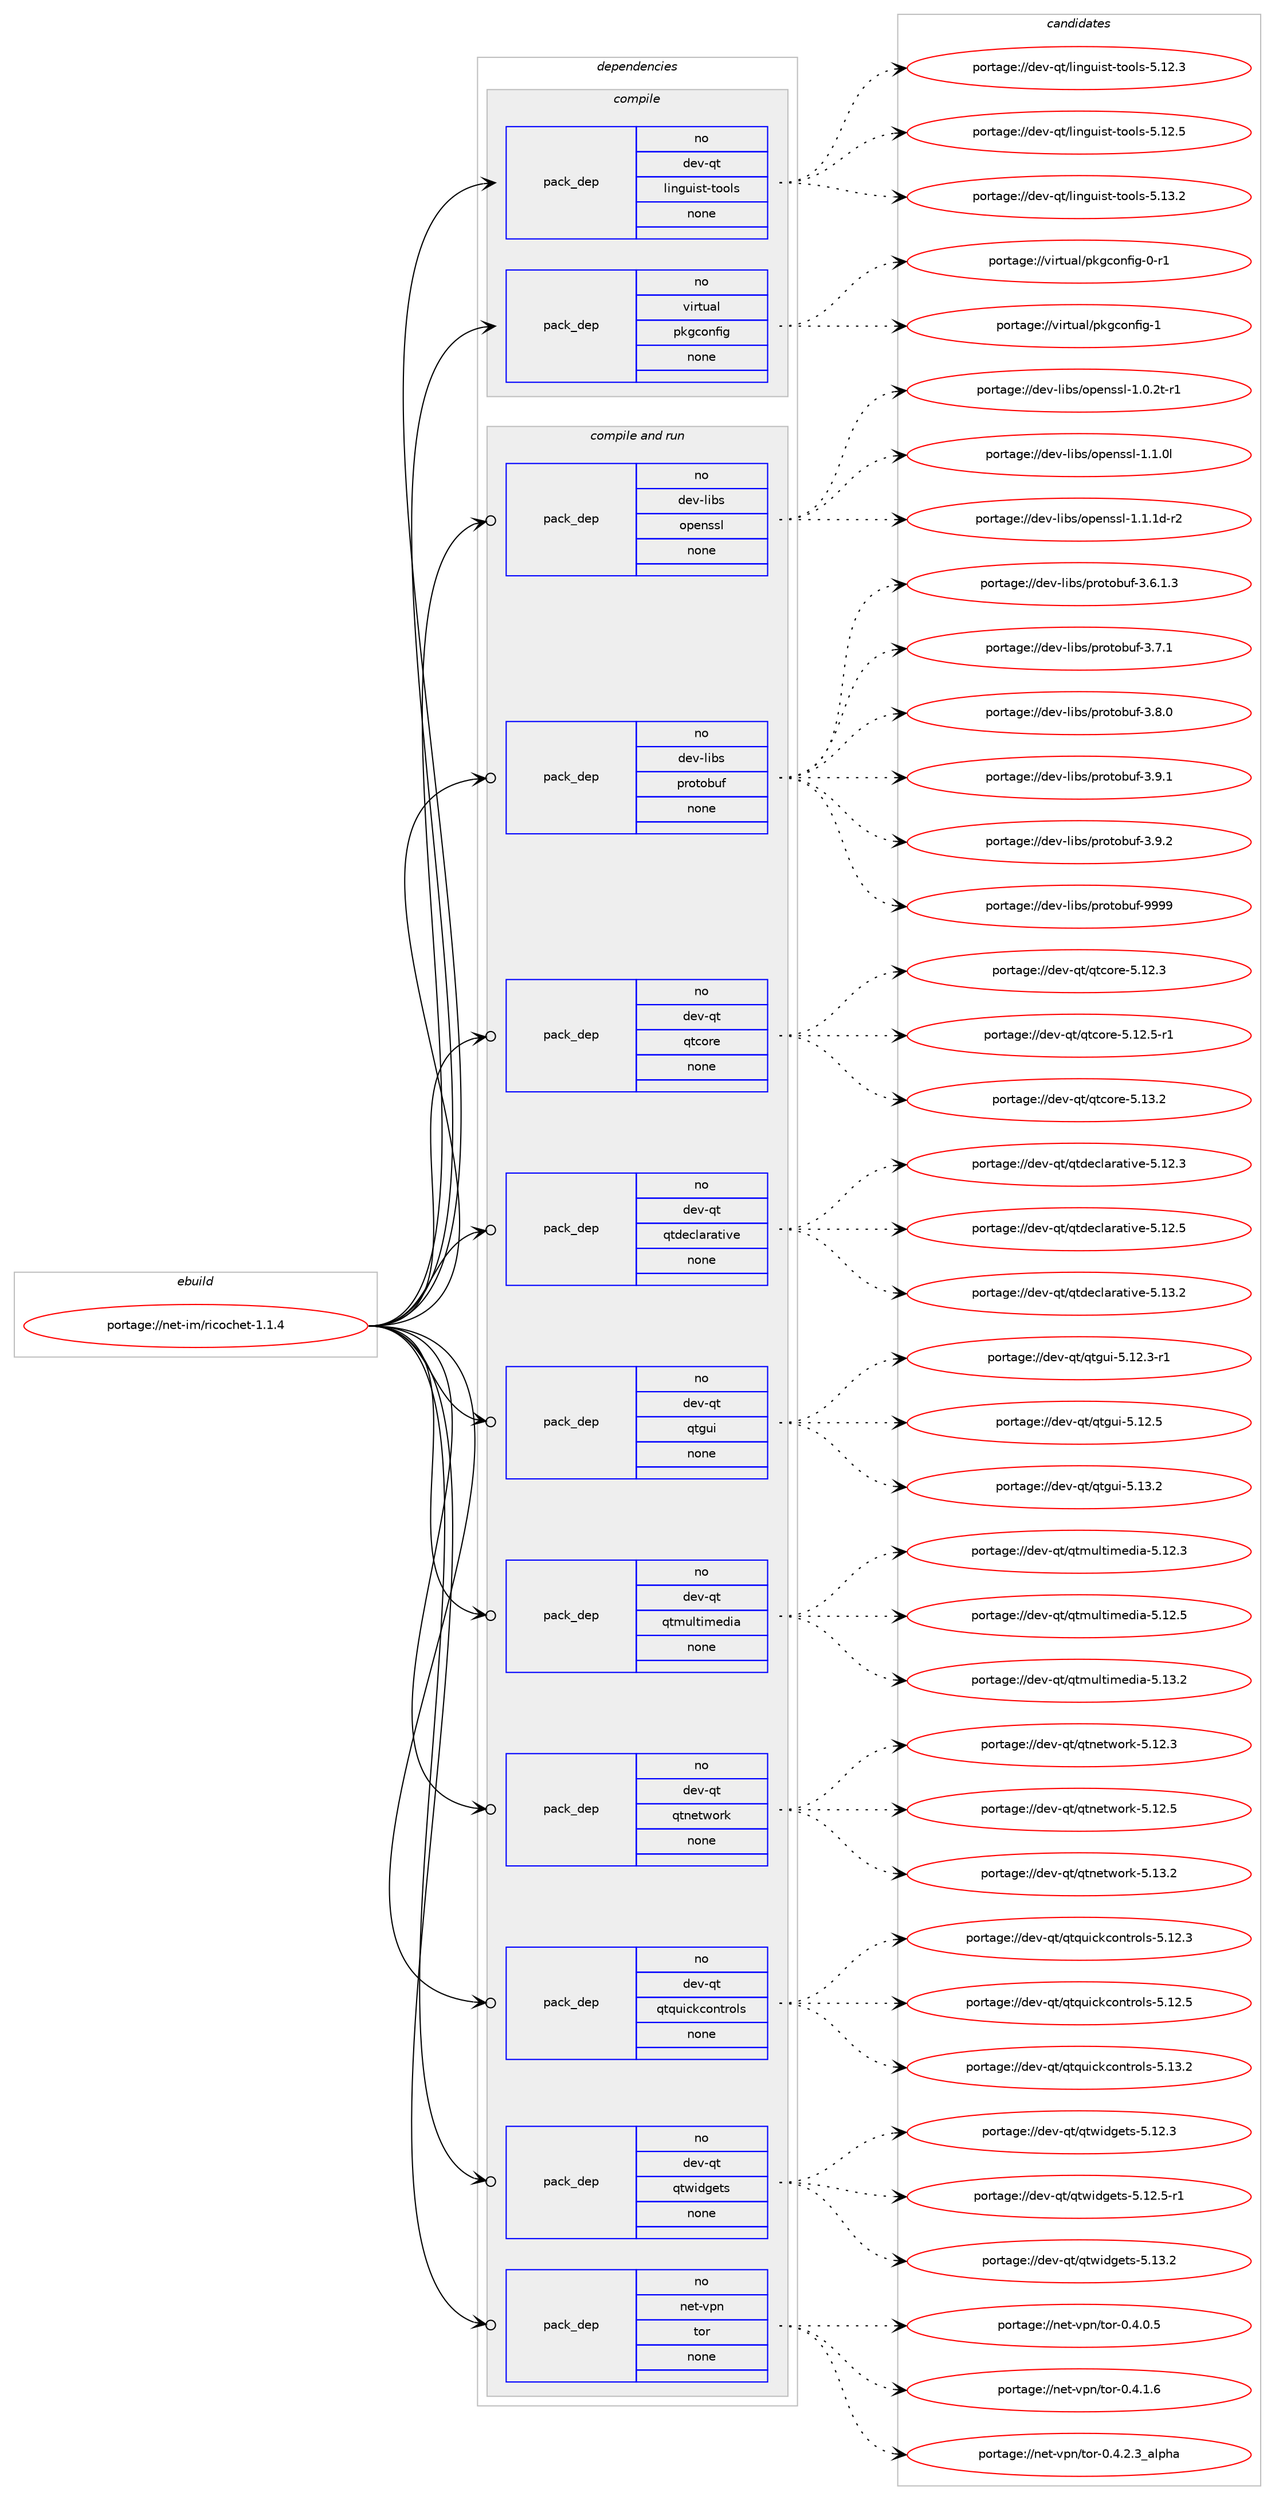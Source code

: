 digraph prolog {

# *************
# Graph options
# *************

newrank=true;
concentrate=true;
compound=true;
graph [rankdir=LR,fontname=Helvetica,fontsize=10,ranksep=1.5];#, ranksep=2.5, nodesep=0.2];
edge  [arrowhead=vee];
node  [fontname=Helvetica,fontsize=10];

# **********
# The ebuild
# **********

subgraph cluster_leftcol {
color=gray;
rank=same;
label=<<i>ebuild</i>>;
id [label="portage://net-im/ricochet-1.1.4", color=red, width=4, href="../net-im/ricochet-1.1.4.svg"];
}

# ****************
# The dependencies
# ****************

subgraph cluster_midcol {
color=gray;
label=<<i>dependencies</i>>;
subgraph cluster_compile {
fillcolor="#eeeeee";
style=filled;
label=<<i>compile</i>>;
subgraph pack261079 {
dependency355955 [label=<<TABLE BORDER="0" CELLBORDER="1" CELLSPACING="0" CELLPADDING="4" WIDTH="220"><TR><TD ROWSPAN="6" CELLPADDING="30">pack_dep</TD></TR><TR><TD WIDTH="110">no</TD></TR><TR><TD>dev-qt</TD></TR><TR><TD>linguist-tools</TD></TR><TR><TD>none</TD></TR><TR><TD></TD></TR></TABLE>>, shape=none, color=blue];
}
id:e -> dependency355955:w [weight=20,style="solid",arrowhead="vee"];
subgraph pack261080 {
dependency355956 [label=<<TABLE BORDER="0" CELLBORDER="1" CELLSPACING="0" CELLPADDING="4" WIDTH="220"><TR><TD ROWSPAN="6" CELLPADDING="30">pack_dep</TD></TR><TR><TD WIDTH="110">no</TD></TR><TR><TD>virtual</TD></TR><TR><TD>pkgconfig</TD></TR><TR><TD>none</TD></TR><TR><TD></TD></TR></TABLE>>, shape=none, color=blue];
}
id:e -> dependency355956:w [weight=20,style="solid",arrowhead="vee"];
}
subgraph cluster_compileandrun {
fillcolor="#eeeeee";
style=filled;
label=<<i>compile and run</i>>;
subgraph pack261081 {
dependency355957 [label=<<TABLE BORDER="0" CELLBORDER="1" CELLSPACING="0" CELLPADDING="4" WIDTH="220"><TR><TD ROWSPAN="6" CELLPADDING="30">pack_dep</TD></TR><TR><TD WIDTH="110">no</TD></TR><TR><TD>dev-libs</TD></TR><TR><TD>openssl</TD></TR><TR><TD>none</TD></TR><TR><TD></TD></TR></TABLE>>, shape=none, color=blue];
}
id:e -> dependency355957:w [weight=20,style="solid",arrowhead="odotvee"];
subgraph pack261082 {
dependency355958 [label=<<TABLE BORDER="0" CELLBORDER="1" CELLSPACING="0" CELLPADDING="4" WIDTH="220"><TR><TD ROWSPAN="6" CELLPADDING="30">pack_dep</TD></TR><TR><TD WIDTH="110">no</TD></TR><TR><TD>dev-libs</TD></TR><TR><TD>protobuf</TD></TR><TR><TD>none</TD></TR><TR><TD></TD></TR></TABLE>>, shape=none, color=blue];
}
id:e -> dependency355958:w [weight=20,style="solid",arrowhead="odotvee"];
subgraph pack261083 {
dependency355959 [label=<<TABLE BORDER="0" CELLBORDER="1" CELLSPACING="0" CELLPADDING="4" WIDTH="220"><TR><TD ROWSPAN="6" CELLPADDING="30">pack_dep</TD></TR><TR><TD WIDTH="110">no</TD></TR><TR><TD>dev-qt</TD></TR><TR><TD>qtcore</TD></TR><TR><TD>none</TD></TR><TR><TD></TD></TR></TABLE>>, shape=none, color=blue];
}
id:e -> dependency355959:w [weight=20,style="solid",arrowhead="odotvee"];
subgraph pack261084 {
dependency355960 [label=<<TABLE BORDER="0" CELLBORDER="1" CELLSPACING="0" CELLPADDING="4" WIDTH="220"><TR><TD ROWSPAN="6" CELLPADDING="30">pack_dep</TD></TR><TR><TD WIDTH="110">no</TD></TR><TR><TD>dev-qt</TD></TR><TR><TD>qtdeclarative</TD></TR><TR><TD>none</TD></TR><TR><TD></TD></TR></TABLE>>, shape=none, color=blue];
}
id:e -> dependency355960:w [weight=20,style="solid",arrowhead="odotvee"];
subgraph pack261085 {
dependency355961 [label=<<TABLE BORDER="0" CELLBORDER="1" CELLSPACING="0" CELLPADDING="4" WIDTH="220"><TR><TD ROWSPAN="6" CELLPADDING="30">pack_dep</TD></TR><TR><TD WIDTH="110">no</TD></TR><TR><TD>dev-qt</TD></TR><TR><TD>qtgui</TD></TR><TR><TD>none</TD></TR><TR><TD></TD></TR></TABLE>>, shape=none, color=blue];
}
id:e -> dependency355961:w [weight=20,style="solid",arrowhead="odotvee"];
subgraph pack261086 {
dependency355962 [label=<<TABLE BORDER="0" CELLBORDER="1" CELLSPACING="0" CELLPADDING="4" WIDTH="220"><TR><TD ROWSPAN="6" CELLPADDING="30">pack_dep</TD></TR><TR><TD WIDTH="110">no</TD></TR><TR><TD>dev-qt</TD></TR><TR><TD>qtmultimedia</TD></TR><TR><TD>none</TD></TR><TR><TD></TD></TR></TABLE>>, shape=none, color=blue];
}
id:e -> dependency355962:w [weight=20,style="solid",arrowhead="odotvee"];
subgraph pack261087 {
dependency355963 [label=<<TABLE BORDER="0" CELLBORDER="1" CELLSPACING="0" CELLPADDING="4" WIDTH="220"><TR><TD ROWSPAN="6" CELLPADDING="30">pack_dep</TD></TR><TR><TD WIDTH="110">no</TD></TR><TR><TD>dev-qt</TD></TR><TR><TD>qtnetwork</TD></TR><TR><TD>none</TD></TR><TR><TD></TD></TR></TABLE>>, shape=none, color=blue];
}
id:e -> dependency355963:w [weight=20,style="solid",arrowhead="odotvee"];
subgraph pack261088 {
dependency355964 [label=<<TABLE BORDER="0" CELLBORDER="1" CELLSPACING="0" CELLPADDING="4" WIDTH="220"><TR><TD ROWSPAN="6" CELLPADDING="30">pack_dep</TD></TR><TR><TD WIDTH="110">no</TD></TR><TR><TD>dev-qt</TD></TR><TR><TD>qtquickcontrols</TD></TR><TR><TD>none</TD></TR><TR><TD></TD></TR></TABLE>>, shape=none, color=blue];
}
id:e -> dependency355964:w [weight=20,style="solid",arrowhead="odotvee"];
subgraph pack261089 {
dependency355965 [label=<<TABLE BORDER="0" CELLBORDER="1" CELLSPACING="0" CELLPADDING="4" WIDTH="220"><TR><TD ROWSPAN="6" CELLPADDING="30">pack_dep</TD></TR><TR><TD WIDTH="110">no</TD></TR><TR><TD>dev-qt</TD></TR><TR><TD>qtwidgets</TD></TR><TR><TD>none</TD></TR><TR><TD></TD></TR></TABLE>>, shape=none, color=blue];
}
id:e -> dependency355965:w [weight=20,style="solid",arrowhead="odotvee"];
subgraph pack261090 {
dependency355966 [label=<<TABLE BORDER="0" CELLBORDER="1" CELLSPACING="0" CELLPADDING="4" WIDTH="220"><TR><TD ROWSPAN="6" CELLPADDING="30">pack_dep</TD></TR><TR><TD WIDTH="110">no</TD></TR><TR><TD>net-vpn</TD></TR><TR><TD>tor</TD></TR><TR><TD>none</TD></TR><TR><TD></TD></TR></TABLE>>, shape=none, color=blue];
}
id:e -> dependency355966:w [weight=20,style="solid",arrowhead="odotvee"];
}
subgraph cluster_run {
fillcolor="#eeeeee";
style=filled;
label=<<i>run</i>>;
}
}

# **************
# The candidates
# **************

subgraph cluster_choices {
rank=same;
color=gray;
label=<<i>candidates</i>>;

subgraph choice261079 {
color=black;
nodesep=1;
choiceportage10010111845113116471081051101031171051151164511611111110811545534649504651 [label="portage://dev-qt/linguist-tools-5.12.3", color=red, width=4,href="../dev-qt/linguist-tools-5.12.3.svg"];
choiceportage10010111845113116471081051101031171051151164511611111110811545534649504653 [label="portage://dev-qt/linguist-tools-5.12.5", color=red, width=4,href="../dev-qt/linguist-tools-5.12.5.svg"];
choiceportage10010111845113116471081051101031171051151164511611111110811545534649514650 [label="portage://dev-qt/linguist-tools-5.13.2", color=red, width=4,href="../dev-qt/linguist-tools-5.13.2.svg"];
dependency355955:e -> choiceportage10010111845113116471081051101031171051151164511611111110811545534649504651:w [style=dotted,weight="100"];
dependency355955:e -> choiceportage10010111845113116471081051101031171051151164511611111110811545534649504653:w [style=dotted,weight="100"];
dependency355955:e -> choiceportage10010111845113116471081051101031171051151164511611111110811545534649514650:w [style=dotted,weight="100"];
}
subgraph choice261080 {
color=black;
nodesep=1;
choiceportage11810511411611797108471121071039911111010210510345484511449 [label="portage://virtual/pkgconfig-0-r1", color=red, width=4,href="../virtual/pkgconfig-0-r1.svg"];
choiceportage1181051141161179710847112107103991111101021051034549 [label="portage://virtual/pkgconfig-1", color=red, width=4,href="../virtual/pkgconfig-1.svg"];
dependency355956:e -> choiceportage11810511411611797108471121071039911111010210510345484511449:w [style=dotted,weight="100"];
dependency355956:e -> choiceportage1181051141161179710847112107103991111101021051034549:w [style=dotted,weight="100"];
}
subgraph choice261081 {
color=black;
nodesep=1;
choiceportage1001011184510810598115471111121011101151151084549464846501164511449 [label="portage://dev-libs/openssl-1.0.2t-r1", color=red, width=4,href="../dev-libs/openssl-1.0.2t-r1.svg"];
choiceportage100101118451081059811547111112101110115115108454946494648108 [label="portage://dev-libs/openssl-1.1.0l", color=red, width=4,href="../dev-libs/openssl-1.1.0l.svg"];
choiceportage1001011184510810598115471111121011101151151084549464946491004511450 [label="portage://dev-libs/openssl-1.1.1d-r2", color=red, width=4,href="../dev-libs/openssl-1.1.1d-r2.svg"];
dependency355957:e -> choiceportage1001011184510810598115471111121011101151151084549464846501164511449:w [style=dotted,weight="100"];
dependency355957:e -> choiceportage100101118451081059811547111112101110115115108454946494648108:w [style=dotted,weight="100"];
dependency355957:e -> choiceportage1001011184510810598115471111121011101151151084549464946491004511450:w [style=dotted,weight="100"];
}
subgraph choice261082 {
color=black;
nodesep=1;
choiceportage100101118451081059811547112114111116111981171024551465446494651 [label="portage://dev-libs/protobuf-3.6.1.3", color=red, width=4,href="../dev-libs/protobuf-3.6.1.3.svg"];
choiceportage10010111845108105981154711211411111611198117102455146554649 [label="portage://dev-libs/protobuf-3.7.1", color=red, width=4,href="../dev-libs/protobuf-3.7.1.svg"];
choiceportage10010111845108105981154711211411111611198117102455146564648 [label="portage://dev-libs/protobuf-3.8.0", color=red, width=4,href="../dev-libs/protobuf-3.8.0.svg"];
choiceportage10010111845108105981154711211411111611198117102455146574649 [label="portage://dev-libs/protobuf-3.9.1", color=red, width=4,href="../dev-libs/protobuf-3.9.1.svg"];
choiceportage10010111845108105981154711211411111611198117102455146574650 [label="portage://dev-libs/protobuf-3.9.2", color=red, width=4,href="../dev-libs/protobuf-3.9.2.svg"];
choiceportage100101118451081059811547112114111116111981171024557575757 [label="portage://dev-libs/protobuf-9999", color=red, width=4,href="../dev-libs/protobuf-9999.svg"];
dependency355958:e -> choiceportage100101118451081059811547112114111116111981171024551465446494651:w [style=dotted,weight="100"];
dependency355958:e -> choiceportage10010111845108105981154711211411111611198117102455146554649:w [style=dotted,weight="100"];
dependency355958:e -> choiceportage10010111845108105981154711211411111611198117102455146564648:w [style=dotted,weight="100"];
dependency355958:e -> choiceportage10010111845108105981154711211411111611198117102455146574649:w [style=dotted,weight="100"];
dependency355958:e -> choiceportage10010111845108105981154711211411111611198117102455146574650:w [style=dotted,weight="100"];
dependency355958:e -> choiceportage100101118451081059811547112114111116111981171024557575757:w [style=dotted,weight="100"];
}
subgraph choice261083 {
color=black;
nodesep=1;
choiceportage10010111845113116471131169911111410145534649504651 [label="portage://dev-qt/qtcore-5.12.3", color=red, width=4,href="../dev-qt/qtcore-5.12.3.svg"];
choiceportage100101118451131164711311699111114101455346495046534511449 [label="portage://dev-qt/qtcore-5.12.5-r1", color=red, width=4,href="../dev-qt/qtcore-5.12.5-r1.svg"];
choiceportage10010111845113116471131169911111410145534649514650 [label="portage://dev-qt/qtcore-5.13.2", color=red, width=4,href="../dev-qt/qtcore-5.13.2.svg"];
dependency355959:e -> choiceportage10010111845113116471131169911111410145534649504651:w [style=dotted,weight="100"];
dependency355959:e -> choiceportage100101118451131164711311699111114101455346495046534511449:w [style=dotted,weight="100"];
dependency355959:e -> choiceportage10010111845113116471131169911111410145534649514650:w [style=dotted,weight="100"];
}
subgraph choice261084 {
color=black;
nodesep=1;
choiceportage100101118451131164711311610010199108971149711610511810145534649504651 [label="portage://dev-qt/qtdeclarative-5.12.3", color=red, width=4,href="../dev-qt/qtdeclarative-5.12.3.svg"];
choiceportage100101118451131164711311610010199108971149711610511810145534649504653 [label="portage://dev-qt/qtdeclarative-5.12.5", color=red, width=4,href="../dev-qt/qtdeclarative-5.12.5.svg"];
choiceportage100101118451131164711311610010199108971149711610511810145534649514650 [label="portage://dev-qt/qtdeclarative-5.13.2", color=red, width=4,href="../dev-qt/qtdeclarative-5.13.2.svg"];
dependency355960:e -> choiceportage100101118451131164711311610010199108971149711610511810145534649504651:w [style=dotted,weight="100"];
dependency355960:e -> choiceportage100101118451131164711311610010199108971149711610511810145534649504653:w [style=dotted,weight="100"];
dependency355960:e -> choiceportage100101118451131164711311610010199108971149711610511810145534649514650:w [style=dotted,weight="100"];
}
subgraph choice261085 {
color=black;
nodesep=1;
choiceportage1001011184511311647113116103117105455346495046514511449 [label="portage://dev-qt/qtgui-5.12.3-r1", color=red, width=4,href="../dev-qt/qtgui-5.12.3-r1.svg"];
choiceportage100101118451131164711311610311710545534649504653 [label="portage://dev-qt/qtgui-5.12.5", color=red, width=4,href="../dev-qt/qtgui-5.12.5.svg"];
choiceportage100101118451131164711311610311710545534649514650 [label="portage://dev-qt/qtgui-5.13.2", color=red, width=4,href="../dev-qt/qtgui-5.13.2.svg"];
dependency355961:e -> choiceportage1001011184511311647113116103117105455346495046514511449:w [style=dotted,weight="100"];
dependency355961:e -> choiceportage100101118451131164711311610311710545534649504653:w [style=dotted,weight="100"];
dependency355961:e -> choiceportage100101118451131164711311610311710545534649514650:w [style=dotted,weight="100"];
}
subgraph choice261086 {
color=black;
nodesep=1;
choiceportage10010111845113116471131161091171081161051091011001059745534649504651 [label="portage://dev-qt/qtmultimedia-5.12.3", color=red, width=4,href="../dev-qt/qtmultimedia-5.12.3.svg"];
choiceportage10010111845113116471131161091171081161051091011001059745534649504653 [label="portage://dev-qt/qtmultimedia-5.12.5", color=red, width=4,href="../dev-qt/qtmultimedia-5.12.5.svg"];
choiceportage10010111845113116471131161091171081161051091011001059745534649514650 [label="portage://dev-qt/qtmultimedia-5.13.2", color=red, width=4,href="../dev-qt/qtmultimedia-5.13.2.svg"];
dependency355962:e -> choiceportage10010111845113116471131161091171081161051091011001059745534649504651:w [style=dotted,weight="100"];
dependency355962:e -> choiceportage10010111845113116471131161091171081161051091011001059745534649504653:w [style=dotted,weight="100"];
dependency355962:e -> choiceportage10010111845113116471131161091171081161051091011001059745534649514650:w [style=dotted,weight="100"];
}
subgraph choice261087 {
color=black;
nodesep=1;
choiceportage100101118451131164711311611010111611911111410745534649504651 [label="portage://dev-qt/qtnetwork-5.12.3", color=red, width=4,href="../dev-qt/qtnetwork-5.12.3.svg"];
choiceportage100101118451131164711311611010111611911111410745534649504653 [label="portage://dev-qt/qtnetwork-5.12.5", color=red, width=4,href="../dev-qt/qtnetwork-5.12.5.svg"];
choiceportage100101118451131164711311611010111611911111410745534649514650 [label="portage://dev-qt/qtnetwork-5.13.2", color=red, width=4,href="../dev-qt/qtnetwork-5.13.2.svg"];
dependency355963:e -> choiceportage100101118451131164711311611010111611911111410745534649504651:w [style=dotted,weight="100"];
dependency355963:e -> choiceportage100101118451131164711311611010111611911111410745534649504653:w [style=dotted,weight="100"];
dependency355963:e -> choiceportage100101118451131164711311611010111611911111410745534649514650:w [style=dotted,weight="100"];
}
subgraph choice261088 {
color=black;
nodesep=1;
choiceportage1001011184511311647113116113117105991079911111011611411110811545534649504651 [label="portage://dev-qt/qtquickcontrols-5.12.3", color=red, width=4,href="../dev-qt/qtquickcontrols-5.12.3.svg"];
choiceportage1001011184511311647113116113117105991079911111011611411110811545534649504653 [label="portage://dev-qt/qtquickcontrols-5.12.5", color=red, width=4,href="../dev-qt/qtquickcontrols-5.12.5.svg"];
choiceportage1001011184511311647113116113117105991079911111011611411110811545534649514650 [label="portage://dev-qt/qtquickcontrols-5.13.2", color=red, width=4,href="../dev-qt/qtquickcontrols-5.13.2.svg"];
dependency355964:e -> choiceportage1001011184511311647113116113117105991079911111011611411110811545534649504651:w [style=dotted,weight="100"];
dependency355964:e -> choiceportage1001011184511311647113116113117105991079911111011611411110811545534649504653:w [style=dotted,weight="100"];
dependency355964:e -> choiceportage1001011184511311647113116113117105991079911111011611411110811545534649514650:w [style=dotted,weight="100"];
}
subgraph choice261089 {
color=black;
nodesep=1;
choiceportage100101118451131164711311611910510010310111611545534649504651 [label="portage://dev-qt/qtwidgets-5.12.3", color=red, width=4,href="../dev-qt/qtwidgets-5.12.3.svg"];
choiceportage1001011184511311647113116119105100103101116115455346495046534511449 [label="portage://dev-qt/qtwidgets-5.12.5-r1", color=red, width=4,href="../dev-qt/qtwidgets-5.12.5-r1.svg"];
choiceportage100101118451131164711311611910510010310111611545534649514650 [label="portage://dev-qt/qtwidgets-5.13.2", color=red, width=4,href="../dev-qt/qtwidgets-5.13.2.svg"];
dependency355965:e -> choiceportage100101118451131164711311611910510010310111611545534649504651:w [style=dotted,weight="100"];
dependency355965:e -> choiceportage1001011184511311647113116119105100103101116115455346495046534511449:w [style=dotted,weight="100"];
dependency355965:e -> choiceportage100101118451131164711311611910510010310111611545534649514650:w [style=dotted,weight="100"];
}
subgraph choice261090 {
color=black;
nodesep=1;
choiceportage11010111645118112110471161111144548465246484653 [label="portage://net-vpn/tor-0.4.0.5", color=red, width=4,href="../net-vpn/tor-0.4.0.5.svg"];
choiceportage11010111645118112110471161111144548465246494654 [label="portage://net-vpn/tor-0.4.1.6", color=red, width=4,href="../net-vpn/tor-0.4.1.6.svg"];
choiceportage11010111645118112110471161111144548465246504651959710811210497 [label="portage://net-vpn/tor-0.4.2.3_alpha", color=red, width=4,href="../net-vpn/tor-0.4.2.3_alpha.svg"];
dependency355966:e -> choiceportage11010111645118112110471161111144548465246484653:w [style=dotted,weight="100"];
dependency355966:e -> choiceportage11010111645118112110471161111144548465246494654:w [style=dotted,weight="100"];
dependency355966:e -> choiceportage11010111645118112110471161111144548465246504651959710811210497:w [style=dotted,weight="100"];
}
}

}
